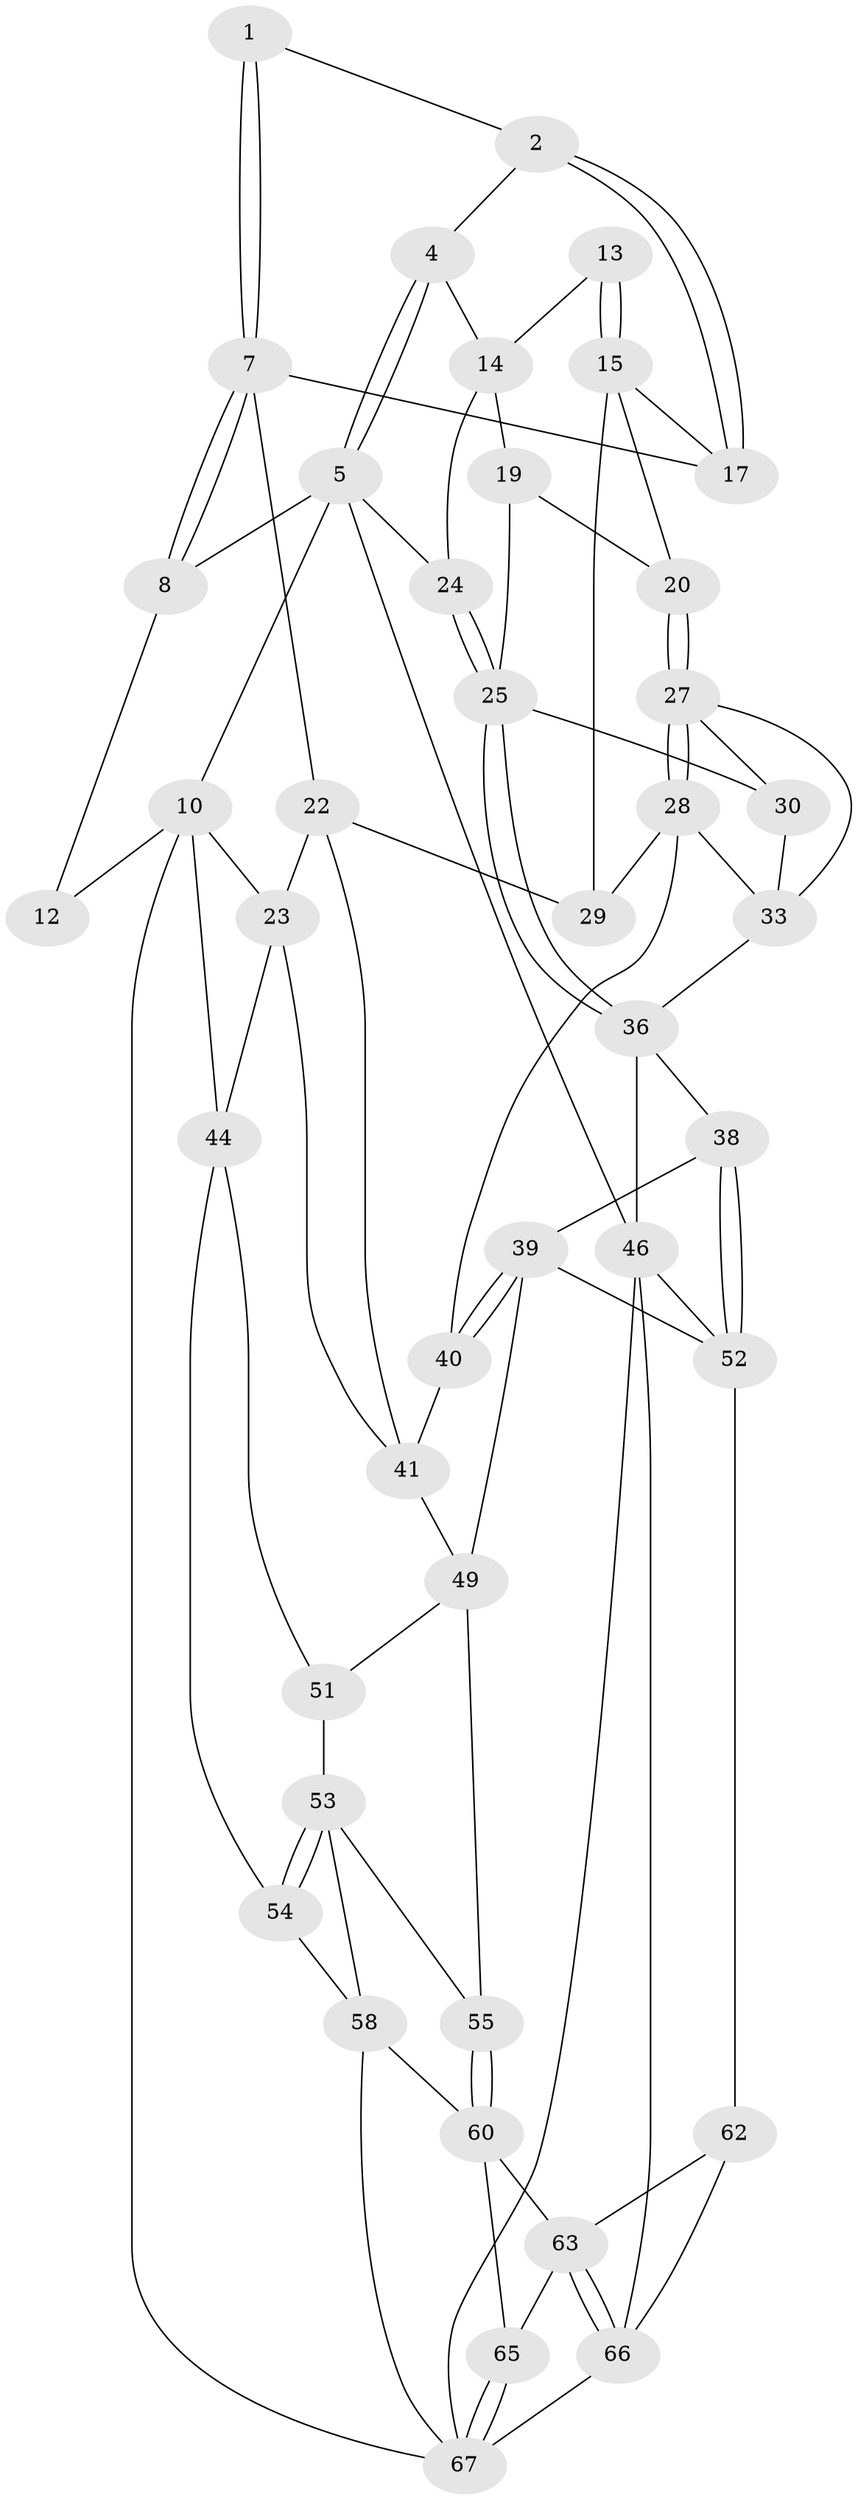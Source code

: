 // Generated by graph-tools (version 1.1) at 2025/24/03/03/25 07:24:33]
// undirected, 43 vertices, 92 edges
graph export_dot {
graph [start="1"]
  node [color=gray90,style=filled];
  1 [pos="+0.16896074661439206+0"];
  2 [pos="+0.5566148062656792+0",super="+3"];
  4 [pos="+1+0"];
  5 [pos="+1+0",super="+6"];
  7 [pos="+0.27630787272278035+0.14117985756618595",super="+21"];
  8 [pos="+0.23470317503325966+0.116731497638356",super="+9"];
  10 [pos="+0+0.321733070493985",super="+11"];
  12 [pos="+0.09595204839733759+0.09682155881983653"];
  13 [pos="+0.8478352965289949+0.09745426894404888"];
  14 [pos="+0.8565772324703326+0.0919830801055801",super="+18"];
  15 [pos="+0.8022279498729957+0.18256690736139083",super="+16"];
  17 [pos="+0.5490060045105717+0.11282202725905471"];
  19 [pos="+0.8532008069991404+0.2023942883196832"];
  20 [pos="+0.8390028839826472+0.20340839178643427"];
  22 [pos="+0.27479362760055215+0.30582006684513297",super="+32"];
  23 [pos="+0.16196293598317407+0.3428467523861284",super="+43"];
  24 [pos="+1+0"];
  25 [pos="+1+0.3700003017473431",super="+26"];
  27 [pos="+0.845926476112798+0.3033538914125359",super="+31"];
  28 [pos="+0.6836132322654059+0.39017615582058107",super="+34"];
  29 [pos="+0.60133165848697+0.22572812248299856"];
  30 [pos="+1+0.35161782100820765"];
  33 [pos="+0.8254555619805668+0.4429285244533234",super="+35"];
  36 [pos="+1+0.4589975091983576",super="+37"];
  38 [pos="+0.8417414815611564+0.6319342979889739"];
  39 [pos="+0.7382453060447088+0.6371645637012456",super="+48"];
  40 [pos="+0.6892406572153914+0.5141492220194223"];
  41 [pos="+0.45318547876354126+0.5367848908656682",super="+42"];
  44 [pos="+0.17471797971903577+0.618889503290852",super="+45"];
  46 [pos="+1+1",super="+47"];
  49 [pos="+0.4681807479460418+0.770501507564881",super="+50"];
  51 [pos="+0.26107905646669344+0.6824499028493032"];
  52 [pos="+1+0.8008675643446681",super="+57"];
  53 [pos="+0.25732009142371326+0.7527191040745199",super="+56"];
  54 [pos="+0+0.8635759046816727"];
  55 [pos="+0.4439510511690134+0.8049517450310074"];
  58 [pos="+0.23515045204118323+0.8894884891809993",super="+59"];
  60 [pos="+0.4439246607877341+0.8065372928122623",super="+61"];
  62 [pos="+0.7336891036389912+0.9324253735714663"];
  63 [pos="+0.5249429164914781+0.9416937698830236",super="+64"];
  65 [pos="+0.39256523970025964+1"];
  66 [pos="+0.5621439476344188+1",super="+69"];
  67 [pos="+0.392873477580696+1",super="+68"];
  1 -- 2;
  1 -- 7;
  1 -- 7;
  2 -- 17;
  2 -- 17;
  2 -- 4;
  4 -- 5;
  4 -- 5;
  4 -- 14;
  5 -- 24;
  5 -- 46;
  5 -- 10;
  5 -- 8;
  7 -- 8;
  7 -- 8;
  7 -- 17;
  7 -- 22;
  8 -- 12 [weight=2];
  10 -- 67;
  10 -- 44;
  10 -- 12;
  10 -- 23;
  13 -- 14;
  13 -- 15;
  13 -- 15;
  14 -- 24;
  14 -- 19;
  15 -- 20;
  15 -- 17;
  15 -- 29;
  19 -- 20;
  19 -- 25;
  20 -- 27;
  20 -- 27;
  22 -- 23;
  22 -- 41;
  22 -- 29;
  23 -- 41;
  23 -- 44;
  24 -- 25;
  24 -- 25;
  25 -- 36;
  25 -- 36;
  25 -- 30;
  27 -- 28;
  27 -- 28;
  27 -- 33;
  27 -- 30;
  28 -- 29;
  28 -- 40;
  28 -- 33;
  30 -- 33;
  33 -- 36;
  36 -- 38;
  36 -- 46;
  38 -- 39;
  38 -- 52;
  38 -- 52;
  39 -- 40;
  39 -- 40;
  39 -- 49;
  39 -- 52;
  40 -- 41;
  41 -- 49;
  44 -- 51;
  44 -- 54;
  46 -- 67;
  46 -- 66;
  46 -- 52;
  49 -- 55;
  49 -- 51;
  51 -- 53;
  52 -- 62;
  53 -- 54;
  53 -- 54;
  53 -- 58;
  53 -- 55;
  54 -- 58;
  55 -- 60;
  55 -- 60;
  58 -- 67;
  58 -- 60;
  60 -- 65;
  60 -- 63;
  62 -- 63;
  62 -- 66;
  63 -- 66;
  63 -- 66;
  63 -- 65;
  65 -- 67;
  65 -- 67;
  66 -- 67;
}
